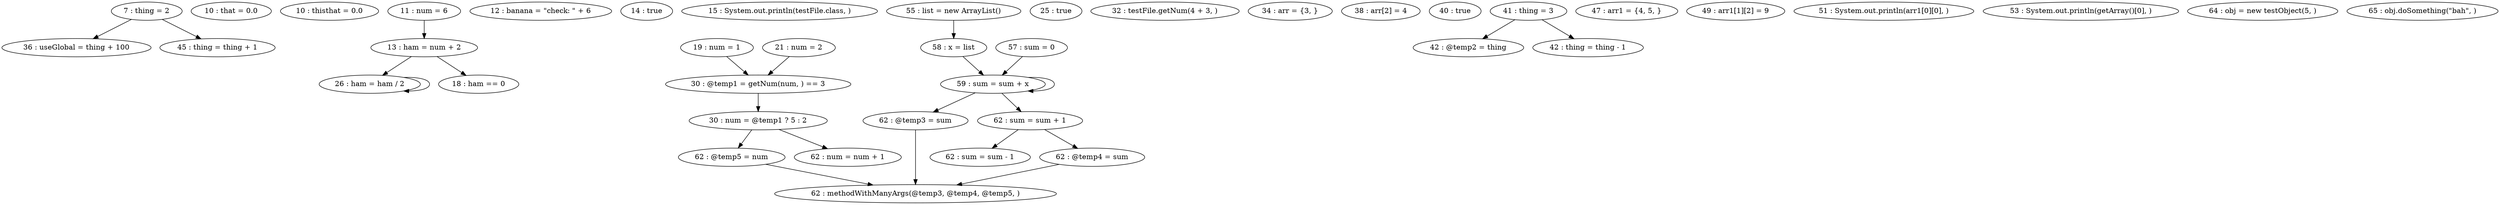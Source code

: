 digraph G {
"7 : thing = 2"
"7 : thing = 2" -> "36 : useGlobal = thing + 100"
"7 : thing = 2" -> "45 : thing = thing + 1"
"10 : that = 0.0"
"10 : thisthat = 0.0"
"11 : num = 6"
"11 : num = 6" -> "13 : ham = num + 2"
"12 : banana = \"check: \" + 6"
"13 : ham = num + 2"
"13 : ham = num + 2" -> "26 : ham = ham / 2"
"13 : ham = num + 2" -> "18 : ham == 0"
"14 : true"
"15 : System.out.println(testFile.class, )"
"18 : ham == 0"
"19 : num = 1"
"19 : num = 1" -> "30 : @temp1 = getNum(num, ) == 3"
"21 : num = 2"
"21 : num = 2" -> "30 : @temp1 = getNum(num, ) == 3"
"26 : ham = ham / 2"
"26 : ham = ham / 2" -> "26 : ham = ham / 2"
"25 : true"
"30 : @temp1 = getNum(num, ) == 3"
"30 : @temp1 = getNum(num, ) == 3" -> "30 : num = @temp1 ? 5 : 2"
"30 : num = @temp1 ? 5 : 2"
"30 : num = @temp1 ? 5 : 2" -> "62 : @temp5 = num"
"30 : num = @temp1 ? 5 : 2" -> "62 : num = num + 1"
"32 : testFile.getNum(4 + 3, )"
"34 : arr = {3, }"
"36 : useGlobal = thing + 100"
"38 : arr[2] = 4"
"40 : true"
"41 : thing = 3"
"41 : thing = 3" -> "42 : @temp2 = thing"
"41 : thing = 3" -> "42 : thing = thing - 1"
"42 : @temp2 = thing"
"42 : thing = thing - 1"
"45 : thing = thing + 1"
"47 : arr1 = {4, 5, }"
"49 : arr1[1][2] = 9"
"51 : System.out.println(arr1[0][0], )"
"53 : System.out.println(getArray()[0], )"
"55 : list = new ArrayList()"
"55 : list = new ArrayList()" -> "58 : x = list"
"57 : sum = 0"
"57 : sum = 0" -> "59 : sum = sum + x"
"58 : x = list"
"58 : x = list" -> "59 : sum = sum + x"
"59 : sum = sum + x"
"59 : sum = sum + x" -> "59 : sum = sum + x"
"59 : sum = sum + x" -> "62 : @temp3 = sum"
"59 : sum = sum + x" -> "62 : sum = sum + 1"
"62 : @temp3 = sum"
"62 : @temp3 = sum" -> "62 : methodWithManyArgs(@temp3, @temp4, @temp5, )"
"62 : sum = sum + 1"
"62 : sum = sum + 1" -> "62 : sum = sum - 1"
"62 : sum = sum + 1" -> "62 : @temp4 = sum"
"62 : @temp4 = sum"
"62 : @temp4 = sum" -> "62 : methodWithManyArgs(@temp3, @temp4, @temp5, )"
"62 : sum = sum - 1"
"62 : @temp5 = num"
"62 : @temp5 = num" -> "62 : methodWithManyArgs(@temp3, @temp4, @temp5, )"
"62 : num = num + 1"
"62 : methodWithManyArgs(@temp3, @temp4, @temp5, )"
"64 : obj = new testObject(5, )"
"65 : obj.doSomething(\"bah\", )"
}